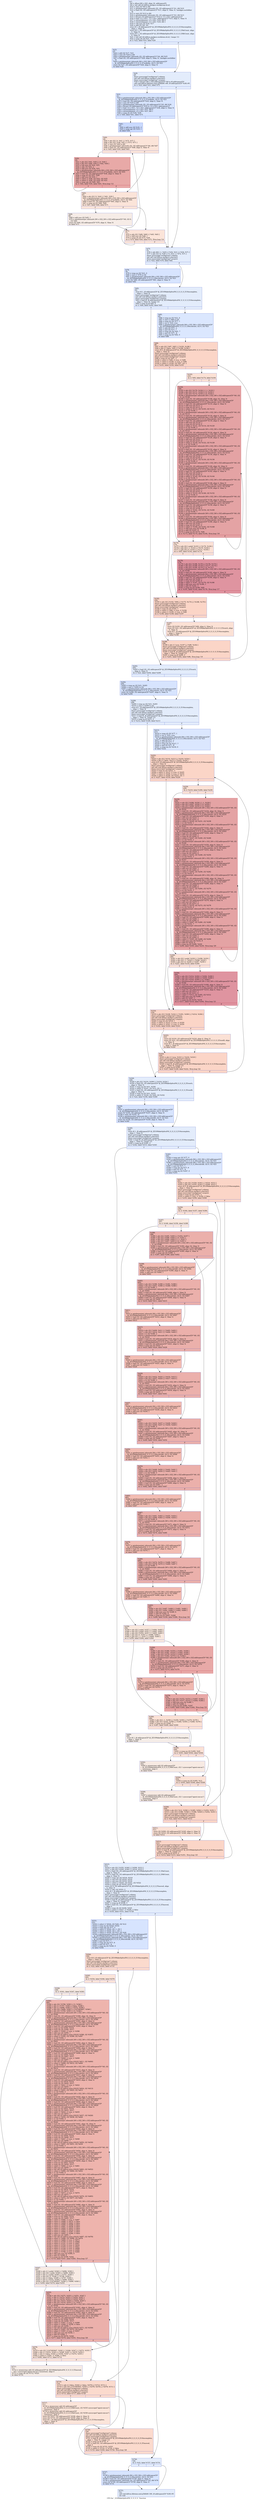 digraph "CFG for '_Z10MakeSplitsiPiS_S_S_S_S_' function" {
	label="CFG for '_Z10MakeSplitsiPiS_S_S_S_S_' function";

	Node0x4a17a70 [shape=record,color="#3d50c3ff", style=filled, fillcolor="#bfd3f670",label="{%7:\l  %8 = alloca [40 x i32], align 16, addrspace(5)\l  %9 = tail call i32 @llvm.amdgcn.workgroup.id.x()\l  %10 = zext i32 %9 to i64\l  %11 = getelementptr inbounds i32, i32 addrspace(1)* %1, i64 %10\l  %12 = load i32, i32 addrspace(1)* %11, align 4, !tbaa !4, !amdgpu.noclobber\l... !8\l  %13 = sext i32 %12 to i64\l  %14 = getelementptr inbounds i32, i32 addrspace(1)* %3, i64 %13\l  %15 = bitcast i32 addrspace(1)* %14 to \<2 x i32\> addrspace(1)*\l  %16 = load \<2 x i32\>, \<2 x i32\> addrspace(1)* %15, align 4, !tbaa !4\l  %17 = extractelement \<2 x i32\> %16, i64 0\l  %18 = extractelement \<2 x i32\> %16, i64 1\l  %19 = sub nsw i32 %18, %17\l  %20 = add i32 %9, %0\l  store i8 1, i8 addrspace(3)* @_ZZ10MakeSplitsiPiS_S_S_S_S_E10incomplete,\l... align 1, !tbaa !9\l  store i32 1, i32 addrspace(3)* @_ZZ10MakeSplitsiPiS_S_S_S_S_E6aCount, align\l... 4, !tbaa !4\l  store i32 1, i32 addrspace(3)* @_ZZ10MakeSplitsiPiS_S_S_S_S_E6bCount, align\l... 4, !tbaa !4\l  %21 = tail call i32 @llvm.amdgcn.workitem.id.x(), !range !11\l  %22 = icmp ult i32 %21, %19\l  br i1 %22, label %23, label %29\l|{<s0>T|<s1>F}}"];
	Node0x4a17a70:s0 -> Node0x4a1aa10;
	Node0x4a17a70:s1 -> Node0x4a1aaa0;
	Node0x4a1aa10 [shape=record,color="#3d50c3ff", style=filled, fillcolor="#a5c3fe70",label="{%23:\l23:                                               \l  %24 = add i32 %17, %21\l  %25 = zext i32 %24 to i64\l  %26 = getelementptr inbounds i32, i32 addrspace(1)* %4, i64 %25\l  %27 = load i32, i32 addrspace(1)* %26, align 4, !tbaa !4, !amdgpu.noclobber\l... !8\l  %28 = getelementptr inbounds [64 x i32], [64 x i32] addrspace(3)*\l... @_ZZ10MakeSplitsiPiS_S_S_S_S_E7nodeIds, i32 0, i32 %21\l  store i32 %27, i32 addrspace(3)* %28, align 4, !tbaa !4\l  br label %29\l}"];
	Node0x4a1aa10 -> Node0x4a1aaa0;
	Node0x4a1aaa0 [shape=record,color="#3d50c3ff", style=filled, fillcolor="#bfd3f670",label="{%29:\l29:                                               \l  fence syncscope(\"workgroup\") release\l  tail call void @llvm.amdgcn.s.barrier()\l  fence syncscope(\"workgroup\") acquire\l  %30 = bitcast [40 x i32] addrspace(5)* %8 to i8 addrspace(5)*\l  call void @llvm.lifetime.start.p5i8(i64 160, i8 addrspace(5)* %30) #5\l  br i1 %22, label %31, label %75\l|{<s0>T|<s1>F}}"];
	Node0x4a1aaa0:s0 -> Node0x4a1bae0;
	Node0x4a1aaa0:s1 -> Node0x4a1bb30;
	Node0x4a1bae0 [shape=record,color="#3d50c3ff", style=filled, fillcolor="#a5c3fe70",label="{%31:\l31:                                               \l  %32 = getelementptr inbounds [64 x i32], [64 x i32] addrspace(3)*\l... @_ZZ10MakeSplitsiPiS_S_S_S_S_E7nodeIds, i32 0, i32 %21\l  %33 = load i32, i32 addrspace(3)* %32, align 4, !tbaa !4\l  %34 = sext i32 %33 to i64\l  %35 = getelementptr inbounds i32, i32 addrspace(1)* %5, i64 %34\l  %36 = bitcast i32 addrspace(1)* %35 to \<2 x i32\> addrspace(1)*\l  %37 = load \<2 x i32\>, \<2 x i32\> addrspace(1)* %36, align 4, !tbaa !4\l  %38 = extractelement \<2 x i32\> %37, i64 0\l  %39 = extractelement \<2 x i32\> %37, i64 1\l  %40 = icmp slt i32 %38, %39\l  br i1 %40, label %41, label %75\l|{<s0>T|<s1>F}}"];
	Node0x4a1bae0:s0 -> Node0x4a1bcd0;
	Node0x4a1bae0:s1 -> Node0x4a1bb30;
	Node0x4a1bcd0 [shape=record,color="#3d50c3ff", style=filled, fillcolor="#88abfd70",label="{%41:\l41:                                               \l  %42 = add nsw i32 %19, -1\l  %43 = icmp sgt i32 %19, 1\l  br label %44\l}"];
	Node0x4a1bcd0 -> Node0x4a1c4f0;
	Node0x4a1c4f0 [shape=record,color="#3d50c3ff", style=filled, fillcolor="#f5c1a970",label="{%44:\l44:                                               \l  %45 = phi i32 [ 0, %41 ], [ %72, %71 ]\l  %46 = phi i32 [ %38, %41 ], [ %73, %71 ]\l  %47 = sext i32 %46 to i64\l  %48 = getelementptr inbounds i32, i32 addrspace(1)* %6, i64 %47\l  %49 = load i32, i32 addrspace(1)* %48, align 4, !tbaa !4\l  br i1 %43, label %50, label %63\l|{<s0>T|<s1>F}}"];
	Node0x4a1c4f0:s0 -> Node0x4a1c980;
	Node0x4a1c4f0:s1 -> Node0x4a1ca10;
	Node0x4a1c980 [shape=record,color="#b70d28ff", style=filled, fillcolor="#ca3b3770",label="{%50:\l50:                                               \l  %51 = phi i32 [ %61, %50 ], [ 0, %44 ]\l  %52 = phi i32 [ %60, %50 ], [ %42, %44 ]\l  %53 = sub nsw i32 %52, %51\l  %54 = sdiv i32 %53, 2\l  %55 = add nsw i32 %54, %51\l  %56 = getelementptr inbounds [64 x i32], [64 x i32] addrspace(3)*\l... @_ZZ10MakeSplitsiPiS_S_S_S_S_E7nodeIds, i32 0, i32 %55\l  %57 = load i32, i32 addrspace(3)* %56, align 4, !tbaa !4\l  %58 = icmp slt i32 %57, %49\l  %59 = add nsw i32 %55, 1\l  %60 = select i1 %58, i32 %52, i32 %55\l  %61 = select i1 %58, i32 %59, i32 %51\l  %62 = icmp sgt i32 %60, %61\l  br i1 %62, label %50, label %63, !llvm.loop !12\l|{<s0>T|<s1>F}}"];
	Node0x4a1c980:s0 -> Node0x4a1c980;
	Node0x4a1c980:s1 -> Node0x4a1ca10;
	Node0x4a1ca10 [shape=record,color="#3d50c3ff", style=filled, fillcolor="#f5c1a970",label="{%63:\l63:                                               \l  %64 = phi i32 [ 0, %44 ], [ %61, %50 ]\l  %65 = getelementptr inbounds [64 x i32], [64 x i32] addrspace(3)*\l... @_ZZ10MakeSplitsiPiS_S_S_S_S_E7nodeIds, i32 0, i32 %64\l  %66 = load i32, i32 addrspace(3)* %65, align 4, !tbaa !4\l  %67 = icmp eq i32 %66, %49\l  br i1 %67, label %68, label %71\l|{<s0>T|<s1>F}}"];
	Node0x4a1ca10:s0 -> Node0x4a1bde0;
	Node0x4a1ca10:s1 -> Node0x4a1c5b0;
	Node0x4a1bde0 [shape=record,color="#3d50c3ff", style=filled, fillcolor="#ead5c970",label="{%68:\l68:                                               \l  %69 = add nsw i32 %45, 1\l  %70 = getelementptr inbounds [40 x i32], [40 x i32] addrspace(5)* %8, i32 0,\l... i32 %45\l  store i32 %64, i32 addrspace(5)* %70, align 4, !tbaa !4\l  br label %71\l}"];
	Node0x4a1bde0 -> Node0x4a1c5b0;
	Node0x4a1c5b0 [shape=record,color="#3d50c3ff", style=filled, fillcolor="#f5c1a970",label="{%71:\l71:                                               \l  %72 = phi i32 [ %69, %68 ], [ %45, %63 ]\l  %73 = add nsw i32 %46, 1\l  %74 = icmp slt i32 %73, %39\l  br i1 %74, label %44, label %75, !llvm.loop !14\l|{<s0>T|<s1>F}}"];
	Node0x4a1c5b0:s0 -> Node0x4a1c4f0;
	Node0x4a1c5b0:s1 -> Node0x4a1bb30;
	Node0x4a1bb30 [shape=record,color="#3d50c3ff", style=filled, fillcolor="#bfd3f670",label="{%75:\l75:                                               \l  %76 = phi i64 [ -1, %29 ], [ %34, %31 ], [ %34, %71 ]\l  %77 = phi i32 [ 0, %29 ], [ 0, %31 ], [ %72, %71 ]\l  fence syncscope(\"workgroup\") release\l  tail call void @llvm.amdgcn.s.barrier()\l  fence syncscope(\"workgroup\") acquire\l  br i1 %22, label %78, label %82\l|{<s0>T|<s1>F}}"];
	Node0x4a1bb30:s0 -> Node0x4a1e2b0;
	Node0x4a1bb30:s1 -> Node0x4a1e300;
	Node0x4a1e2b0 [shape=record,color="#3d50c3ff", style=filled, fillcolor="#a5c3fe70",label="{%78:\l78:                                               \l  %79 = icmp ne i32 %21, 0\l  %80 = sext i1 %79 to i32\l  %81 = getelementptr inbounds [64 x i32], [64 x i32] addrspace(3)*\l... @_ZZ10MakeSplitsiPiS_S_S_S_S_E8scratchA, i32 0, i32 %21\l  store i32 %80, i32 addrspace(3)* %81, align 4, !tbaa !4\l  br label %82\l}"];
	Node0x4a1e2b0 -> Node0x4a1e300;
	Node0x4a1e300 [shape=record,color="#3d50c3ff", style=filled, fillcolor="#bfd3f670",label="{%82:\l82:                                               \l  store i8 1, i8 addrspace(3)* @_ZZ10MakeSplitsiPiS_S_S_S_S_E10incomplete,\l... align 1, !tbaa !9\l  fence syncscope(\"workgroup\") release\l  tail call void @llvm.amdgcn.s.barrier()\l  fence syncscope(\"workgroup\") acquire\l  %83 = load i8, i8 addrspace(3)* @_ZZ10MakeSplitsiPiS_S_S_S_S_E10incomplete,\l... align 1, !tbaa !9, !range !15\l  %84 = icmp eq i8 %83, 0\l  br i1 %84, label %202, label %85\l|{<s0>T|<s1>F}}"];
	Node0x4a1e300:s0 -> Node0x4a1eed0;
	Node0x4a1e300:s1 -> Node0x4a1f160;
	Node0x4a1f160 [shape=record,color="#3d50c3ff", style=filled, fillcolor="#aec9fc70",label="{%85:\l85:                                               \l  %86 = icmp ne i32 %21, 0\l  %87 = sext i1 %86 to i32\l  %88 = icmp slt i32 %77, 1\l  %89 = xor i1 %22, true\l  %90 = getelementptr inbounds [64 x i32], [64 x i32] addrspace(3)*\l... @_ZZ10MakeSplitsiPiS_S_S_S_S_E8scratchA, i32 0, i32 %21\l  %91 = add i32 %77, -1\l  %92 = and i32 %77, 7\l  %93 = icmp ult i32 %91, 7\l  %94 = and i32 %77, -8\l  %95 = icmp eq i32 %92, 0\l  br label %96\l}"];
	Node0x4a1f160 -> Node0x4a1f4c0;
	Node0x4a1f4c0 [shape=record,color="#3d50c3ff", style=filled, fillcolor="#f5a08170",label="{%96:\l96:                                               \l  %97 = phi i32 [ %87, %85 ], [ %193, %198 ]\l  %98 = phi i1 [ false, %85 ], [ %199, %198 ]\l  store i8 0, i8 addrspace(3)* @_ZZ10MakeSplitsiPiS_S_S_S_S_E10incomplete,\l... align 1, !tbaa !9\l  fence syncscope(\"workgroup\") release\l  tail call void @llvm.amdgcn.s.barrier()\l  fence syncscope(\"workgroup\") acquire\l  %99 = icmp ne i32 %97, -1\l  %100 = select i1 %89, i1 true, i1 %99\l  %101 = select i1 %100, i1 true, i1 %88\l  %102 = select i1 %100, i32 %97, i32 -1\l  br i1 %101, label %192, label %103\l|{<s0>T|<s1>F}}"];
	Node0x4a1f4c0:s0 -> Node0x4a200e0;
	Node0x4a1f4c0:s1 -> Node0x4a20130;
	Node0x4a20130 [shape=record,color="#3d50c3ff", style=filled, fillcolor="#f7bca170",label="{%103:\l103:                                              \l  br i1 %93, label %174, label %104\l|{<s0>T|<s1>F}}"];
	Node0x4a20130:s0 -> Node0x4a20270;
	Node0x4a20130:s1 -> Node0x4a202c0;
	Node0x4a202c0 [shape=record,color="#b70d28ff", style=filled, fillcolor="#c32e3170",label="{%104:\l104:                                              \l  %105 = phi i32 [ %170, %104 ], [ -1, %103 ]\l  %106 = phi i32 [ %171, %104 ], [ 0, %103 ]\l  %107 = phi i32 [ %172, %104 ], [ 0, %103 ]\l  %108 = getelementptr inbounds [40 x i32], [40 x i32] addrspace(5)* %8, i32\l... 0, i32 %106\l  %109 = load i32, i32 addrspace(5)* %108, align 16, !tbaa !4\l  %110 = getelementptr inbounds [64 x i32], [64 x i32] addrspace(3)*\l... @_ZZ10MakeSplitsiPiS_S_S_S_S_E8scratchA, i32 0, i32 %109\l  %111 = load i32, i32 addrspace(3)* %110, align 4, !tbaa !4\l  %112 = add nsw i32 %111, 1\l  %113 = icmp slt i32 %111, 0\l  %114 = select i1 %113, i32 %105, i32 %112\l  %115 = or i32 %106, 1\l  %116 = getelementptr inbounds [40 x i32], [40 x i32] addrspace(5)* %8, i32\l... 0, i32 %115\l  %117 = load i32, i32 addrspace(5)* %116, align 4, !tbaa !4\l  %118 = getelementptr inbounds [64 x i32], [64 x i32] addrspace(3)*\l... @_ZZ10MakeSplitsiPiS_S_S_S_S_E8scratchA, i32 0, i32 %117\l  %119 = load i32, i32 addrspace(3)* %118, align 4, !tbaa !4\l  %120 = add nsw i32 %119, 1\l  %121 = icmp slt i32 %119, 0\l  %122 = select i1 %121, i32 %114, i32 %120\l  %123 = or i32 %106, 2\l  %124 = getelementptr inbounds [40 x i32], [40 x i32] addrspace(5)* %8, i32\l... 0, i32 %123\l  %125 = load i32, i32 addrspace(5)* %124, align 8, !tbaa !4\l  %126 = getelementptr inbounds [64 x i32], [64 x i32] addrspace(3)*\l... @_ZZ10MakeSplitsiPiS_S_S_S_S_E8scratchA, i32 0, i32 %125\l  %127 = load i32, i32 addrspace(3)* %126, align 4, !tbaa !4\l  %128 = add nsw i32 %127, 1\l  %129 = icmp slt i32 %127, 0\l  %130 = select i1 %129, i32 %122, i32 %128\l  %131 = or i32 %106, 3\l  %132 = getelementptr inbounds [40 x i32], [40 x i32] addrspace(5)* %8, i32\l... 0, i32 %131\l  %133 = load i32, i32 addrspace(5)* %132, align 4, !tbaa !4\l  %134 = getelementptr inbounds [64 x i32], [64 x i32] addrspace(3)*\l... @_ZZ10MakeSplitsiPiS_S_S_S_S_E8scratchA, i32 0, i32 %133\l  %135 = load i32, i32 addrspace(3)* %134, align 4, !tbaa !4\l  %136 = add nsw i32 %135, 1\l  %137 = icmp slt i32 %135, 0\l  %138 = select i1 %137, i32 %130, i32 %136\l  %139 = or i32 %106, 4\l  %140 = getelementptr inbounds [40 x i32], [40 x i32] addrspace(5)* %8, i32\l... 0, i32 %139\l  %141 = load i32, i32 addrspace(5)* %140, align 16, !tbaa !4\l  %142 = getelementptr inbounds [64 x i32], [64 x i32] addrspace(3)*\l... @_ZZ10MakeSplitsiPiS_S_S_S_S_E8scratchA, i32 0, i32 %141\l  %143 = load i32, i32 addrspace(3)* %142, align 4, !tbaa !4\l  %144 = add nsw i32 %143, 1\l  %145 = icmp slt i32 %143, 0\l  %146 = select i1 %145, i32 %138, i32 %144\l  %147 = or i32 %106, 5\l  %148 = getelementptr inbounds [40 x i32], [40 x i32] addrspace(5)* %8, i32\l... 0, i32 %147\l  %149 = load i32, i32 addrspace(5)* %148, align 4, !tbaa !4\l  %150 = getelementptr inbounds [64 x i32], [64 x i32] addrspace(3)*\l... @_ZZ10MakeSplitsiPiS_S_S_S_S_E8scratchA, i32 0, i32 %149\l  %151 = load i32, i32 addrspace(3)* %150, align 4, !tbaa !4\l  %152 = add nsw i32 %151, 1\l  %153 = icmp slt i32 %151, 0\l  %154 = select i1 %153, i32 %146, i32 %152\l  %155 = or i32 %106, 6\l  %156 = getelementptr inbounds [40 x i32], [40 x i32] addrspace(5)* %8, i32\l... 0, i32 %155\l  %157 = load i32, i32 addrspace(5)* %156, align 8, !tbaa !4\l  %158 = getelementptr inbounds [64 x i32], [64 x i32] addrspace(3)*\l... @_ZZ10MakeSplitsiPiS_S_S_S_S_E8scratchA, i32 0, i32 %157\l  %159 = load i32, i32 addrspace(3)* %158, align 4, !tbaa !4\l  %160 = add nsw i32 %159, 1\l  %161 = icmp slt i32 %159, 0\l  %162 = select i1 %161, i32 %154, i32 %160\l  %163 = or i32 %106, 7\l  %164 = getelementptr inbounds [40 x i32], [40 x i32] addrspace(5)* %8, i32\l... 0, i32 %163\l  %165 = load i32, i32 addrspace(5)* %164, align 4, !tbaa !4\l  %166 = getelementptr inbounds [64 x i32], [64 x i32] addrspace(3)*\l... @_ZZ10MakeSplitsiPiS_S_S_S_S_E8scratchA, i32 0, i32 %165\l  %167 = load i32, i32 addrspace(3)* %166, align 4, !tbaa !4\l  %168 = add nsw i32 %167, 1\l  %169 = icmp slt i32 %167, 0\l  %170 = select i1 %169, i32 %162, i32 %168\l  %171 = add nuw nsw i32 %106, 8\l  %172 = add i32 %107, 8\l  %173 = icmp eq i32 %172, %94\l  br i1 %173, label %174, label %104, !llvm.loop !16\l|{<s0>T|<s1>F}}"];
	Node0x4a202c0:s0 -> Node0x4a20270;
	Node0x4a202c0:s1 -> Node0x4a202c0;
	Node0x4a20270 [shape=record,color="#3d50c3ff", style=filled, fillcolor="#f7bca170",label="{%174:\l174:                                              \l  %175 = phi i32 [ undef, %103 ], [ %170, %104 ]\l  %176 = phi i32 [ -1, %103 ], [ %170, %104 ]\l  %177 = phi i32 [ 0, %103 ], [ %171, %104 ]\l  br i1 %95, label %192, label %178\l|{<s0>T|<s1>F}}"];
	Node0x4a20270:s0 -> Node0x4a200e0;
	Node0x4a20270:s1 -> Node0x4a23650;
	Node0x4a23650 [shape=record,color="#b70d28ff", style=filled, fillcolor="#b70d2870",label="{%178:\l178:                                              \l  %179 = phi i32 [ %188, %178 ], [ %176, %174 ]\l  %180 = phi i32 [ %189, %178 ], [ %177, %174 ]\l  %181 = phi i32 [ %190, %178 ], [ 0, %174 ]\l  %182 = getelementptr inbounds [40 x i32], [40 x i32] addrspace(5)* %8, i32\l... 0, i32 %180\l  %183 = load i32, i32 addrspace(5)* %182, align 4, !tbaa !4\l  %184 = getelementptr inbounds [64 x i32], [64 x i32] addrspace(3)*\l... @_ZZ10MakeSplitsiPiS_S_S_S_S_E8scratchA, i32 0, i32 %183\l  %185 = load i32, i32 addrspace(3)* %184, align 4, !tbaa !4\l  %186 = add nsw i32 %185, 1\l  %187 = icmp slt i32 %185, 0\l  %188 = select i1 %187, i32 %179, i32 %186\l  %189 = add nuw nsw i32 %180, 1\l  %190 = add i32 %181, 1\l  %191 = icmp eq i32 %190, %92\l  br i1 %191, label %192, label %178, !llvm.loop !17\l|{<s0>T|<s1>F}}"];
	Node0x4a23650:s0 -> Node0x4a200e0;
	Node0x4a23650:s1 -> Node0x4a23650;
	Node0x4a200e0 [shape=record,color="#3d50c3ff", style=filled, fillcolor="#f5a08170",label="{%192:\l192:                                              \l  %193 = phi i32 [ %102, %96 ], [ %175, %174 ], [ %188, %178 ]\l  fence syncscope(\"workgroup\") release\l  tail call void @llvm.amdgcn.s.barrier()\l  fence syncscope(\"workgroup\") acquire\l  %194 = icmp slt i32 %193, 1\l  %195 = select i1 %89, i1 true, i1 %194\l  %196 = select i1 %195, i1 true, i1 %98\l  br i1 %196, label %198, label %197\l|{<s0>T|<s1>F}}"];
	Node0x4a200e0:s0 -> Node0x4a1f940;
	Node0x4a200e0:s1 -> Node0x4a24550;
	Node0x4a24550 [shape=record,color="#3d50c3ff", style=filled, fillcolor="#f7bca170",label="{%197:\l197:                                              \l  store i32 %193, i32 addrspace(3)* %90, align 4, !tbaa !4\l  store i32 %21, i32 addrspace(3)* @_ZZ10MakeSplitsiPiS_S_S_S_S_E5rootA, align\l... 4, !tbaa !4\l  store i8 1, i8 addrspace(3)* @_ZZ10MakeSplitsiPiS_S_S_S_S_E10incomplete,\l... align 1, !tbaa !9\l  br label %198\l}"];
	Node0x4a24550 -> Node0x4a1f940;
	Node0x4a1f940 [shape=record,color="#3d50c3ff", style=filled, fillcolor="#f5a08170",label="{%198:\l198:                                              \l  %199 = phi i1 [ true, %197 ], [ %98, %192 ]\l  fence syncscope(\"workgroup\") release\l  tail call void @llvm.amdgcn.s.barrier()\l  fence syncscope(\"workgroup\") acquire\l  %200 = load i8, i8 addrspace(3)* @_ZZ10MakeSplitsiPiS_S_S_S_S_E10incomplete,\l... align 1, !tbaa !9, !range !15\l  %201 = icmp eq i8 %200, 0\l  br i1 %201, label %202, label %96, !llvm.loop !19\l|{<s0>T|<s1>F}}"];
	Node0x4a1f940:s0 -> Node0x4a1eed0;
	Node0x4a1f940:s1 -> Node0x4a1f4c0;
	Node0x4a1eed0 [shape=record,color="#3d50c3ff", style=filled, fillcolor="#bfd3f670",label="{%202:\l202:                                              \l  %203 = load i32, i32 addrspace(3)* @_ZZ10MakeSplitsiPiS_S_S_S_S_E5rootA,\l... align 4, !tbaa !4\l  br i1 %22, label %204, label %208\l|{<s0>T|<s1>F}}"];
	Node0x4a1eed0:s0 -> Node0x4a1fab0;
	Node0x4a1eed0:s1 -> Node0x4a25390;
	Node0x4a1fab0 [shape=record,color="#3d50c3ff", style=filled, fillcolor="#a5c3fe70",label="{%204:\l204:                                              \l  %205 = icmp ne i32 %21, %203\l  %206 = sext i1 %205 to i32\l  %207 = getelementptr inbounds [64 x i32], [64 x i32] addrspace(3)*\l... @_ZZ10MakeSplitsiPiS_S_S_S_S_E8scratchA, i32 0, i32 %21\l  store i32 %206, i32 addrspace(3)* %207, align 4, !tbaa !4\l  br label %208\l}"];
	Node0x4a1fab0 -> Node0x4a25390;
	Node0x4a25390 [shape=record,color="#3d50c3ff", style=filled, fillcolor="#bfd3f670",label="{%208:\l208:                                              \l  %209 = icmp ne i32 %21, %203\l  %210 = sext i1 %209 to i32\l  store i8 1, i8 addrspace(3)* @_ZZ10MakeSplitsiPiS_S_S_S_S_E10incomplete,\l... align 1, !tbaa !9\l  fence syncscope(\"workgroup\") release\l  tail call void @llvm.amdgcn.s.barrier()\l  fence syncscope(\"workgroup\") acquire\l  %211 = load i8, i8 addrspace(3)* @_ZZ10MakeSplitsiPiS_S_S_S_S_E10incomplete,\l... align 1, !tbaa !9, !range !15\l  %212 = icmp eq i8 %211, 0\l  br i1 %212, label %328, label %213\l|{<s0>T|<s1>F}}"];
	Node0x4a25390:s0 -> Node0x4a19b00;
	Node0x4a25390:s1 -> Node0x4a19c50;
	Node0x4a19c50 [shape=record,color="#3d50c3ff", style=filled, fillcolor="#aec9fc70",label="{%213:\l213:                                              \l  %214 = icmp slt i32 %77, 1\l  %215 = xor i1 %22, true\l  %216 = getelementptr inbounds [64 x i32], [64 x i32] addrspace(3)*\l... @_ZZ10MakeSplitsiPiS_S_S_S_S_E8scratchA, i32 0, i32 %21\l  %217 = add i32 %77, -1\l  %218 = and i32 %77, 7\l  %219 = icmp ult i32 %217, 7\l  %220 = and i32 %77, -8\l  %221 = icmp eq i32 %218, 0\l  br label %222\l}"];
	Node0x4a19c50 -> Node0x4a19eb0;
	Node0x4a19eb0 [shape=record,color="#3d50c3ff", style=filled, fillcolor="#f5a08170",label="{%222:\l222:                                              \l  %223 = phi i32 [ %210, %213 ], [ %319, %324 ]\l  %224 = phi i1 [ false, %213 ], [ %325, %324 ]\l  store i8 0, i8 addrspace(3)* @_ZZ10MakeSplitsiPiS_S_S_S_S_E10incomplete,\l... align 1, !tbaa !9\l  fence syncscope(\"workgroup\") release\l  tail call void @llvm.amdgcn.s.barrier()\l  fence syncscope(\"workgroup\") acquire\l  %225 = icmp ne i32 %223, -1\l  %226 = select i1 %215, i1 true, i1 %225\l  %227 = select i1 %226, i1 true, i1 %214\l  %228 = select i1 %226, i32 %223, i32 -1\l  br i1 %227, label %318, label %229\l|{<s0>T|<s1>F}}"];
	Node0x4a19eb0:s0 -> Node0x4a18fb0;
	Node0x4a19eb0:s1 -> Node0x4a27440;
	Node0x4a27440 [shape=record,color="#3d50c3ff", style=filled, fillcolor="#f7bca170",label="{%229:\l229:                                              \l  br i1 %219, label %300, label %230\l|{<s0>T|<s1>F}}"];
	Node0x4a27440:s0 -> Node0x4a27580;
	Node0x4a27440:s1 -> Node0x4a275d0;
	Node0x4a275d0 [shape=record,color="#b70d28ff", style=filled, fillcolor="#c32e3170",label="{%230:\l230:                                              \l  %231 = phi i32 [ %296, %230 ], [ -1, %229 ]\l  %232 = phi i32 [ %297, %230 ], [ 0, %229 ]\l  %233 = phi i32 [ %298, %230 ], [ 0, %229 ]\l  %234 = getelementptr inbounds [40 x i32], [40 x i32] addrspace(5)* %8, i32\l... 0, i32 %232\l  %235 = load i32, i32 addrspace(5)* %234, align 16, !tbaa !4\l  %236 = getelementptr inbounds [64 x i32], [64 x i32] addrspace(3)*\l... @_ZZ10MakeSplitsiPiS_S_S_S_S_E8scratchA, i32 0, i32 %235\l  %237 = load i32, i32 addrspace(3)* %236, align 4, !tbaa !4\l  %238 = add nsw i32 %237, 1\l  %239 = icmp slt i32 %237, 0\l  %240 = select i1 %239, i32 %231, i32 %238\l  %241 = or i32 %232, 1\l  %242 = getelementptr inbounds [40 x i32], [40 x i32] addrspace(5)* %8, i32\l... 0, i32 %241\l  %243 = load i32, i32 addrspace(5)* %242, align 4, !tbaa !4\l  %244 = getelementptr inbounds [64 x i32], [64 x i32] addrspace(3)*\l... @_ZZ10MakeSplitsiPiS_S_S_S_S_E8scratchA, i32 0, i32 %243\l  %245 = load i32, i32 addrspace(3)* %244, align 4, !tbaa !4\l  %246 = add nsw i32 %245, 1\l  %247 = icmp slt i32 %245, 0\l  %248 = select i1 %247, i32 %240, i32 %246\l  %249 = or i32 %232, 2\l  %250 = getelementptr inbounds [40 x i32], [40 x i32] addrspace(5)* %8, i32\l... 0, i32 %249\l  %251 = load i32, i32 addrspace(5)* %250, align 8, !tbaa !4\l  %252 = getelementptr inbounds [64 x i32], [64 x i32] addrspace(3)*\l... @_ZZ10MakeSplitsiPiS_S_S_S_S_E8scratchA, i32 0, i32 %251\l  %253 = load i32, i32 addrspace(3)* %252, align 4, !tbaa !4\l  %254 = add nsw i32 %253, 1\l  %255 = icmp slt i32 %253, 0\l  %256 = select i1 %255, i32 %248, i32 %254\l  %257 = or i32 %232, 3\l  %258 = getelementptr inbounds [40 x i32], [40 x i32] addrspace(5)* %8, i32\l... 0, i32 %257\l  %259 = load i32, i32 addrspace(5)* %258, align 4, !tbaa !4\l  %260 = getelementptr inbounds [64 x i32], [64 x i32] addrspace(3)*\l... @_ZZ10MakeSplitsiPiS_S_S_S_S_E8scratchA, i32 0, i32 %259\l  %261 = load i32, i32 addrspace(3)* %260, align 4, !tbaa !4\l  %262 = add nsw i32 %261, 1\l  %263 = icmp slt i32 %261, 0\l  %264 = select i1 %263, i32 %256, i32 %262\l  %265 = or i32 %232, 4\l  %266 = getelementptr inbounds [40 x i32], [40 x i32] addrspace(5)* %8, i32\l... 0, i32 %265\l  %267 = load i32, i32 addrspace(5)* %266, align 16, !tbaa !4\l  %268 = getelementptr inbounds [64 x i32], [64 x i32] addrspace(3)*\l... @_ZZ10MakeSplitsiPiS_S_S_S_S_E8scratchA, i32 0, i32 %267\l  %269 = load i32, i32 addrspace(3)* %268, align 4, !tbaa !4\l  %270 = add nsw i32 %269, 1\l  %271 = icmp slt i32 %269, 0\l  %272 = select i1 %271, i32 %264, i32 %270\l  %273 = or i32 %232, 5\l  %274 = getelementptr inbounds [40 x i32], [40 x i32] addrspace(5)* %8, i32\l... 0, i32 %273\l  %275 = load i32, i32 addrspace(5)* %274, align 4, !tbaa !4\l  %276 = getelementptr inbounds [64 x i32], [64 x i32] addrspace(3)*\l... @_ZZ10MakeSplitsiPiS_S_S_S_S_E8scratchA, i32 0, i32 %275\l  %277 = load i32, i32 addrspace(3)* %276, align 4, !tbaa !4\l  %278 = add nsw i32 %277, 1\l  %279 = icmp slt i32 %277, 0\l  %280 = select i1 %279, i32 %272, i32 %278\l  %281 = or i32 %232, 6\l  %282 = getelementptr inbounds [40 x i32], [40 x i32] addrspace(5)* %8, i32\l... 0, i32 %281\l  %283 = load i32, i32 addrspace(5)* %282, align 8, !tbaa !4\l  %284 = getelementptr inbounds [64 x i32], [64 x i32] addrspace(3)*\l... @_ZZ10MakeSplitsiPiS_S_S_S_S_E8scratchA, i32 0, i32 %283\l  %285 = load i32, i32 addrspace(3)* %284, align 4, !tbaa !4\l  %286 = add nsw i32 %285, 1\l  %287 = icmp slt i32 %285, 0\l  %288 = select i1 %287, i32 %280, i32 %286\l  %289 = or i32 %232, 7\l  %290 = getelementptr inbounds [40 x i32], [40 x i32] addrspace(5)* %8, i32\l... 0, i32 %289\l  %291 = load i32, i32 addrspace(5)* %290, align 4, !tbaa !4\l  %292 = getelementptr inbounds [64 x i32], [64 x i32] addrspace(3)*\l... @_ZZ10MakeSplitsiPiS_S_S_S_S_E8scratchA, i32 0, i32 %291\l  %293 = load i32, i32 addrspace(3)* %292, align 4, !tbaa !4\l  %294 = add nsw i32 %293, 1\l  %295 = icmp slt i32 %293, 0\l  %296 = select i1 %295, i32 %288, i32 %294\l  %297 = add nuw nsw i32 %232, 8\l  %298 = add i32 %233, 8\l  %299 = icmp eq i32 %298, %220\l  br i1 %299, label %300, label %230, !llvm.loop !20\l|{<s0>T|<s1>F}}"];
	Node0x4a275d0:s0 -> Node0x4a27580;
	Node0x4a275d0:s1 -> Node0x4a275d0;
	Node0x4a27580 [shape=record,color="#3d50c3ff", style=filled, fillcolor="#f7bca170",label="{%300:\l300:                                              \l  %301 = phi i32 [ undef, %229 ], [ %296, %230 ]\l  %302 = phi i32 [ -1, %229 ], [ %296, %230 ]\l  %303 = phi i32 [ 0, %229 ], [ %297, %230 ]\l  br i1 %221, label %318, label %304\l|{<s0>T|<s1>F}}"];
	Node0x4a27580:s0 -> Node0x4a18fb0;
	Node0x4a27580:s1 -> Node0x4a2b230;
	Node0x4a2b230 [shape=record,color="#b70d28ff", style=filled, fillcolor="#b70d2870",label="{%304:\l304:                                              \l  %305 = phi i32 [ %314, %304 ], [ %302, %300 ]\l  %306 = phi i32 [ %315, %304 ], [ %303, %300 ]\l  %307 = phi i32 [ %316, %304 ], [ 0, %300 ]\l  %308 = getelementptr inbounds [40 x i32], [40 x i32] addrspace(5)* %8, i32\l... 0, i32 %306\l  %309 = load i32, i32 addrspace(5)* %308, align 4, !tbaa !4\l  %310 = getelementptr inbounds [64 x i32], [64 x i32] addrspace(3)*\l... @_ZZ10MakeSplitsiPiS_S_S_S_S_E8scratchA, i32 0, i32 %309\l  %311 = load i32, i32 addrspace(3)* %310, align 4, !tbaa !4\l  %312 = add nsw i32 %311, 1\l  %313 = icmp slt i32 %311, 0\l  %314 = select i1 %313, i32 %305, i32 %312\l  %315 = add nuw nsw i32 %306, 1\l  %316 = add i32 %307, 1\l  %317 = icmp eq i32 %316, %218\l  br i1 %317, label %318, label %304, !llvm.loop !21\l|{<s0>T|<s1>F}}"];
	Node0x4a2b230:s0 -> Node0x4a18fb0;
	Node0x4a2b230:s1 -> Node0x4a2b230;
	Node0x4a18fb0 [shape=record,color="#3d50c3ff", style=filled, fillcolor="#f5a08170",label="{%318:\l318:                                              \l  %319 = phi i32 [ %228, %222 ], [ %301, %300 ], [ %314, %304 ]\l  fence syncscope(\"workgroup\") release\l  tail call void @llvm.amdgcn.s.barrier()\l  fence syncscope(\"workgroup\") acquire\l  %320 = icmp slt i32 %319, 1\l  %321 = select i1 %215, i1 true, i1 %320\l  %322 = select i1 %321, i1 true, i1 %224\l  br i1 %322, label %324, label %323\l|{<s0>T|<s1>F}}"];
	Node0x4a18fb0:s0 -> Node0x4a18950;
	Node0x4a18fb0:s1 -> Node0x4a2c100;
	Node0x4a2c100 [shape=record,color="#3d50c3ff", style=filled, fillcolor="#f7bca170",label="{%323:\l323:                                              \l  store i32 %319, i32 addrspace(3)* %216, align 4, !tbaa !4\l  store i32 %21, i32 addrspace(3)* @_ZZ10MakeSplitsiPiS_S_S_S_S_E5rootB, align\l... 4, !tbaa !4\l  store i8 1, i8 addrspace(3)* @_ZZ10MakeSplitsiPiS_S_S_S_S_E10incomplete,\l... align 1, !tbaa !9\l  br label %324\l}"];
	Node0x4a2c100 -> Node0x4a18950;
	Node0x4a18950 [shape=record,color="#3d50c3ff", style=filled, fillcolor="#f5a08170",label="{%324:\l324:                                              \l  %325 = phi i1 [ true, %323 ], [ %224, %318 ]\l  fence syncscope(\"workgroup\") release\l  tail call void @llvm.amdgcn.s.barrier()\l  fence syncscope(\"workgroup\") acquire\l  %326 = load i8, i8 addrspace(3)* @_ZZ10MakeSplitsiPiS_S_S_S_S_E10incomplete,\l... align 1, !tbaa !9, !range !15\l  %327 = icmp eq i8 %326, 0\l  br i1 %327, label %328, label %222, !llvm.loop !22\l|{<s0>T|<s1>F}}"];
	Node0x4a18950:s0 -> Node0x4a19b00;
	Node0x4a18950:s1 -> Node0x4a19eb0;
	Node0x4a19b00 [shape=record,color="#3d50c3ff", style=filled, fillcolor="#bfd3f670",label="{%328:\l328:                                              \l  %329 = phi i32 [ %210, %208 ], [ %319, %324 ]\l  %330 = load i32, i32 addrspace(3)* @_ZZ10MakeSplitsiPiS_S_S_S_S_E5rootA,\l... align 4, !tbaa !4\l  %331 = icmp eq i32 %21, %330\l  %332 = select i1 %331, i32 %12, i32 -1\l  %333 = load i32, i32 addrspace(3)* @_ZZ10MakeSplitsiPiS_S_S_S_S_E5rootB,\l... align 4, !tbaa !4\l  %334 = icmp eq i32 %21, %333\l  %335 = select i1 %334, i32 %20, i32 %332\l  br i1 %22, label %336, label %340\l|{<s0>T|<s1>F}}"];
	Node0x4a19b00:s0 -> Node0x4a2cd30;
	Node0x4a19b00:s1 -> Node0x4a2d0e0;
	Node0x4a2cd30 [shape=record,color="#3d50c3ff", style=filled, fillcolor="#a5c3fe70",label="{%336:\l336:                                              \l  %337 = getelementptr inbounds [64 x i32], [64 x i32] addrspace(3)*\l... @_ZZ10MakeSplitsiPiS_S_S_S_S_E8scratchA, i32 0, i32 %21\l  store i32 %335, i32 addrspace(3)* %337, align 4, !tbaa !4\l  %338 = ashr i32 %335, 31\l  %339 = getelementptr inbounds [64 x i32], [64 x i32] addrspace(3)*\l... @_ZZ10MakeSplitsiPiS_S_S_S_S_E8scratchB, i32 0, i32 %21\l  store i32 %338, i32 addrspace(3)* %339, align 4, !tbaa !4\l  br label %340\l}"];
	Node0x4a2cd30 -> Node0x4a2d0e0;
	Node0x4a2d0e0 [shape=record,color="#3d50c3ff", style=filled, fillcolor="#bfd3f670",label="{%340:\l340:                                              \l  store i8 1, i8 addrspace(3)* @_ZZ10MakeSplitsiPiS_S_S_S_S_E10incomplete,\l... align 1, !tbaa !9\l  fence syncscope(\"workgroup\") release\l  tail call void @llvm.amdgcn.s.barrier()\l  fence syncscope(\"workgroup\") acquire\l  %341 = load i8, i8 addrspace(3)* @_ZZ10MakeSplitsiPiS_S_S_S_S_E10incomplete,\l... align 1, !tbaa !9, !range !15\l  %342 = icmp eq i8 %341, 0\l  br i1 %342, label %515, label %343\l|{<s0>T|<s1>F}}"];
	Node0x4a2d0e0:s0 -> Node0x4a2d7c0;
	Node0x4a2d0e0:s1 -> Node0x4a2d910;
	Node0x4a2d910 [shape=record,color="#3d50c3ff", style=filled, fillcolor="#aec9fc70",label="{%343:\l343:                                              \l  %344 = icmp sgt i32 %77, 0\l  %345 = getelementptr inbounds [64 x i32], [64 x i32] addrspace(3)*\l... @_ZZ10MakeSplitsiPiS_S_S_S_S_E8scratchA, i32 0, i32 %21\l  %346 = getelementptr inbounds [64 x i32], [64 x i32] addrspace(3)*\l... @_ZZ10MakeSplitsiPiS_S_S_S_S_E8scratchB, i32 0, i32 %21\l  %347 = and i32 %77, 7\l  %348 = icmp ult i32 %77, 8\l  %349 = and i32 %77, -8\l  %350 = icmp eq i32 %347, 0\l  br label %351\l}"];
	Node0x4a2d910 -> Node0x4a2dae0;
	Node0x4a2dae0 [shape=record,color="#3d50c3ff", style=filled, fillcolor="#f5a08170",label="{%351:\l351:                                              \l  %352 = phi i32 [ %329, %343 ], [ %510, %512 ]\l  %353 = phi i32 [ %335, %343 ], [ %509, %512 ]\l  store i8 0, i8 addrspace(3)* @_ZZ10MakeSplitsiPiS_S_S_S_S_E10incomplete,\l... align 1, !tbaa !9\l  fence syncscope(\"workgroup\") release\l  tail call void @llvm.amdgcn.s.barrier()\l  fence syncscope(\"workgroup\") acquire\l  %354 = icmp eq i32 %353, -1\l  %355 = select i1 %22, i1 %354, i1 false\l  br i1 %355, label %356, label %508\l|{<s0>T|<s1>F}}"];
	Node0x4a2dae0:s0 -> Node0x4a2e510;
	Node0x4a2dae0:s1 -> Node0x4a2e560;
	Node0x4a2e510 [shape=record,color="#3d50c3ff", style=filled, fillcolor="#f7bca170",label="{%356:\l356:                                              \l  br i1 %344, label %357, label %384\l|{<s0>T|<s1>F}}"];
	Node0x4a2e510:s0 -> Node0x4a2e6a0;
	Node0x4a2e510:s1 -> Node0x4a2e6f0;
	Node0x4a2e6a0 [shape=record,color="#3d50c3ff", style=filled, fillcolor="#f2cab570",label="{%357:\l357:                                              \l  br i1 %348, label %358, label %388\l|{<s0>T|<s1>F}}"];
	Node0x4a2e6a0:s0 -> Node0x4a2e830;
	Node0x4a2e6a0:s1 -> Node0x4a2e880;
	Node0x4a2e830 [shape=record,color="#3d50c3ff", style=filled, fillcolor="#f2cab570",label="{%358:\l358:                                              \l  %359 = phi i32 [ undef, %357 ], [ %494, %493 ]\l  %360 = phi i32 [ undef, %357 ], [ %495, %493 ]\l  %361 = phi i32 [ %352, %357 ], [ %495, %493 ]\l  %362 = phi i32 [ 0, %357 ], [ %496, %493 ]\l  %363 = phi i32 [ -1, %357 ], [ %494, %493 ]\l  br i1 %350, label %384, label %364\l|{<s0>T|<s1>F}}"];
	Node0x4a2e830:s0 -> Node0x4a2e6f0;
	Node0x4a2e830:s1 -> Node0x4a2ee40;
	Node0x4a2ee40 [shape=record,color="#b70d28ff", style=filled, fillcolor="#ca3b3770",label="{%364:\l364:                                              \l  %365 = phi i32 [ %380, %378 ], [ %361, %358 ]\l  %366 = phi i32 [ %381, %378 ], [ %362, %358 ]\l  %367 = phi i32 [ %379, %378 ], [ %363, %358 ]\l  %368 = phi i32 [ %382, %378 ], [ 0, %358 ]\l  %369 = getelementptr inbounds [40 x i32], [40 x i32] addrspace(5)* %8, i32\l... 0, i32 %366\l  %370 = load i32, i32 addrspace(5)* %369, align 4, !tbaa !4\l  %371 = getelementptr inbounds [64 x i32], [64 x i32] addrspace(3)*\l... @_ZZ10MakeSplitsiPiS_S_S_S_S_E8scratchA, i32 0, i32 %370\l  %372 = load i32, i32 addrspace(3)* %371, align 4, !tbaa !4\l  %373 = icmp sgt i32 %372, -1\l  br i1 %373, label %374, label %378\l|{<s0>T|<s1>F}}"];
	Node0x4a2ee40:s0 -> Node0x4a2f580;
	Node0x4a2ee40:s1 -> Node0x4a2ef80;
	Node0x4a2f580 [shape=record,color="#3d50c3ff", style=filled, fillcolor="#dc5d4a70",label="{%374:\l374:                                              \l  %375 = getelementptr inbounds [64 x i32], [64 x i32] addrspace(3)*\l... @_ZZ10MakeSplitsiPiS_S_S_S_S_E8scratchB, i32 0, i32 %370\l  %376 = load i32, i32 addrspace(3)* %375, align 4, !tbaa !4\l  %377 = add nsw i32 %376, 1\l  br label %378\l}"];
	Node0x4a2f580 -> Node0x4a2ef80;
	Node0x4a2ef80 [shape=record,color="#b70d28ff", style=filled, fillcolor="#ca3b3770",label="{%378:\l378:                                              \l  %379 = phi i32 [ %372, %374 ], [ %367, %364 ]\l  %380 = phi i32 [ %377, %374 ], [ %365, %364 ]\l  %381 = add nuw nsw i32 %366, 1\l  %382 = add i32 %368, 1\l  %383 = icmp eq i32 %382, %347\l  br i1 %383, label %384, label %364, !llvm.loop !23\l|{<s0>T|<s1>F}}"];
	Node0x4a2ef80:s0 -> Node0x4a2e6f0;
	Node0x4a2ef80:s1 -> Node0x4a2ee40;
	Node0x4a2e6f0 [shape=record,color="#3d50c3ff", style=filled, fillcolor="#f7bca170",label="{%384:\l384:                                              \l  %385 = phi i32 [ -1, %356 ], [ %359, %358 ], [ %379, %378 ]\l  %386 = phi i32 [ %352, %356 ], [ %360, %358 ], [ %380, %378 ]\l  %387 = icmp eq i32 %385, -1\l  br i1 %387, label %499, label %500\l|{<s0>T|<s1>F}}"];
	Node0x4a2e6f0:s0 -> Node0x4a30120;
	Node0x4a2e6f0:s1 -> Node0x4a30170;
	Node0x4a2e880 [shape=record,color="#3d50c3ff", style=filled, fillcolor="#d24b4070",label="{%388:\l388:                                              \l  %389 = phi i32 [ %495, %493 ], [ %352, %357 ]\l  %390 = phi i32 [ %496, %493 ], [ 0, %357 ]\l  %391 = phi i32 [ %494, %493 ], [ -1, %357 ]\l  %392 = phi i32 [ %497, %493 ], [ 0, %357 ]\l  %393 = getelementptr inbounds [40 x i32], [40 x i32] addrspace(5)* %8, i32\l... 0, i32 %390\l  %394 = load i32, i32 addrspace(5)* %393, align 16, !tbaa !4\l  %395 = getelementptr inbounds [64 x i32], [64 x i32] addrspace(3)*\l... @_ZZ10MakeSplitsiPiS_S_S_S_S_E8scratchA, i32 0, i32 %394\l  %396 = load i32, i32 addrspace(3)* %395, align 4, !tbaa !4\l  %397 = icmp sgt i32 %396, -1\l  br i1 %397, label %398, label %402\l|{<s0>T|<s1>F}}"];
	Node0x4a2e880:s0 -> Node0x4a30660;
	Node0x4a2e880:s1 -> Node0x4a30870;
	Node0x4a30660 [shape=record,color="#3d50c3ff", style=filled, fillcolor="#e1675170",label="{%398:\l398:                                              \l  %399 = getelementptr inbounds [64 x i32], [64 x i32] addrspace(3)*\l... @_ZZ10MakeSplitsiPiS_S_S_S_S_E8scratchB, i32 0, i32 %394\l  %400 = load i32, i32 addrspace(3)* %399, align 4, !tbaa !4\l  %401 = add nsw i32 %400, 1\l  br label %402\l}"];
	Node0x4a30660 -> Node0x4a30870;
	Node0x4a30870 [shape=record,color="#3d50c3ff", style=filled, fillcolor="#d24b4070",label="{%402:\l402:                                              \l  %403 = phi i32 [ %396, %398 ], [ %391, %388 ]\l  %404 = phi i32 [ %401, %398 ], [ %389, %388 ]\l  %405 = or i32 %390, 1\l  %406 = getelementptr inbounds [40 x i32], [40 x i32] addrspace(5)* %8, i32\l... 0, i32 %405\l  %407 = load i32, i32 addrspace(5)* %406, align 4, !tbaa !4\l  %408 = getelementptr inbounds [64 x i32], [64 x i32] addrspace(3)*\l... @_ZZ10MakeSplitsiPiS_S_S_S_S_E8scratchA, i32 0, i32 %407\l  %409 = load i32, i32 addrspace(3)* %408, align 4, !tbaa !4\l  %410 = icmp sgt i32 %409, -1\l  br i1 %410, label %411, label %415\l|{<s0>T|<s1>F}}"];
	Node0x4a30870:s0 -> Node0x4a30ec0;
	Node0x4a30870:s1 -> Node0x4a310d0;
	Node0x4a30ec0 [shape=record,color="#3d50c3ff", style=filled, fillcolor="#e1675170",label="{%411:\l411:                                              \l  %412 = getelementptr inbounds [64 x i32], [64 x i32] addrspace(3)*\l... @_ZZ10MakeSplitsiPiS_S_S_S_S_E8scratchB, i32 0, i32 %407\l  %413 = load i32, i32 addrspace(3)* %412, align 4, !tbaa !4\l  %414 = add nsw i32 %413, 1\l  br label %415\l}"];
	Node0x4a30ec0 -> Node0x4a310d0;
	Node0x4a310d0 [shape=record,color="#3d50c3ff", style=filled, fillcolor="#d24b4070",label="{%415:\l415:                                              \l  %416 = phi i32 [ %409, %411 ], [ %403, %402 ]\l  %417 = phi i32 [ %414, %411 ], [ %404, %402 ]\l  %418 = or i32 %390, 2\l  %419 = getelementptr inbounds [40 x i32], [40 x i32] addrspace(5)* %8, i32\l... 0, i32 %418\l  %420 = load i32, i32 addrspace(5)* %419, align 8, !tbaa !4\l  %421 = getelementptr inbounds [64 x i32], [64 x i32] addrspace(3)*\l... @_ZZ10MakeSplitsiPiS_S_S_S_S_E8scratchA, i32 0, i32 %420\l  %422 = load i32, i32 addrspace(3)* %421, align 4, !tbaa !4\l  %423 = icmp sgt i32 %422, -1\l  br i1 %423, label %424, label %428\l|{<s0>T|<s1>F}}"];
	Node0x4a310d0:s0 -> Node0x4a31720;
	Node0x4a310d0:s1 -> Node0x4a31930;
	Node0x4a31720 [shape=record,color="#3d50c3ff", style=filled, fillcolor="#e1675170",label="{%424:\l424:                                              \l  %425 = getelementptr inbounds [64 x i32], [64 x i32] addrspace(3)*\l... @_ZZ10MakeSplitsiPiS_S_S_S_S_E8scratchB, i32 0, i32 %420\l  %426 = load i32, i32 addrspace(3)* %425, align 4, !tbaa !4\l  %427 = add nsw i32 %426, 1\l  br label %428\l}"];
	Node0x4a31720 -> Node0x4a31930;
	Node0x4a31930 [shape=record,color="#3d50c3ff", style=filled, fillcolor="#d24b4070",label="{%428:\l428:                                              \l  %429 = phi i32 [ %422, %424 ], [ %416, %415 ]\l  %430 = phi i32 [ %427, %424 ], [ %417, %415 ]\l  %431 = or i32 %390, 3\l  %432 = getelementptr inbounds [40 x i32], [40 x i32] addrspace(5)* %8, i32\l... 0, i32 %431\l  %433 = load i32, i32 addrspace(5)* %432, align 4, !tbaa !4\l  %434 = getelementptr inbounds [64 x i32], [64 x i32] addrspace(3)*\l... @_ZZ10MakeSplitsiPiS_S_S_S_S_E8scratchA, i32 0, i32 %433\l  %435 = load i32, i32 addrspace(3)* %434, align 4, !tbaa !4\l  %436 = icmp sgt i32 %435, -1\l  br i1 %436, label %437, label %441\l|{<s0>T|<s1>F}}"];
	Node0x4a31930:s0 -> Node0x4a29c70;
	Node0x4a31930:s1 -> Node0x4a29e80;
	Node0x4a29c70 [shape=record,color="#3d50c3ff", style=filled, fillcolor="#e1675170",label="{%437:\l437:                                              \l  %438 = getelementptr inbounds [64 x i32], [64 x i32] addrspace(3)*\l... @_ZZ10MakeSplitsiPiS_S_S_S_S_E8scratchB, i32 0, i32 %433\l  %439 = load i32, i32 addrspace(3)* %438, align 4, !tbaa !4\l  %440 = add nsw i32 %439, 1\l  br label %441\l}"];
	Node0x4a29c70 -> Node0x4a29e80;
	Node0x4a29e80 [shape=record,color="#3d50c3ff", style=filled, fillcolor="#d24b4070",label="{%441:\l441:                                              \l  %442 = phi i32 [ %435, %437 ], [ %429, %428 ]\l  %443 = phi i32 [ %440, %437 ], [ %430, %428 ]\l  %444 = or i32 %390, 4\l  %445 = getelementptr inbounds [40 x i32], [40 x i32] addrspace(5)* %8, i32\l... 0, i32 %444\l  %446 = load i32, i32 addrspace(5)* %445, align 16, !tbaa !4\l  %447 = getelementptr inbounds [64 x i32], [64 x i32] addrspace(3)*\l... @_ZZ10MakeSplitsiPiS_S_S_S_S_E8scratchA, i32 0, i32 %446\l  %448 = load i32, i32 addrspace(3)* %447, align 4, !tbaa !4\l  %449 = icmp sgt i32 %448, -1\l  br i1 %449, label %450, label %454\l|{<s0>T|<s1>F}}"];
	Node0x4a29e80:s0 -> Node0x4a2a4d0;
	Node0x4a29e80:s1 -> Node0x4a2a6e0;
	Node0x4a2a4d0 [shape=record,color="#3d50c3ff", style=filled, fillcolor="#e1675170",label="{%450:\l450:                                              \l  %451 = getelementptr inbounds [64 x i32], [64 x i32] addrspace(3)*\l... @_ZZ10MakeSplitsiPiS_S_S_S_S_E8scratchB, i32 0, i32 %446\l  %452 = load i32, i32 addrspace(3)* %451, align 4, !tbaa !4\l  %453 = add nsw i32 %452, 1\l  br label %454\l}"];
	Node0x4a2a4d0 -> Node0x4a2a6e0;
	Node0x4a2a6e0 [shape=record,color="#3d50c3ff", style=filled, fillcolor="#d24b4070",label="{%454:\l454:                                              \l  %455 = phi i32 [ %448, %450 ], [ %442, %441 ]\l  %456 = phi i32 [ %453, %450 ], [ %443, %441 ]\l  %457 = or i32 %390, 5\l  %458 = getelementptr inbounds [40 x i32], [40 x i32] addrspace(5)* %8, i32\l... 0, i32 %457\l  %459 = load i32, i32 addrspace(5)* %458, align 4, !tbaa !4\l  %460 = getelementptr inbounds [64 x i32], [64 x i32] addrspace(3)*\l... @_ZZ10MakeSplitsiPiS_S_S_S_S_E8scratchA, i32 0, i32 %459\l  %461 = load i32, i32 addrspace(3)* %460, align 4, !tbaa !4\l  %462 = icmp sgt i32 %461, -1\l  br i1 %462, label %463, label %467\l|{<s0>T|<s1>F}}"];
	Node0x4a2a6e0:s0 -> Node0x4a25e20;
	Node0x4a2a6e0:s1 -> Node0x4a26030;
	Node0x4a25e20 [shape=record,color="#3d50c3ff", style=filled, fillcolor="#e1675170",label="{%463:\l463:                                              \l  %464 = getelementptr inbounds [64 x i32], [64 x i32] addrspace(3)*\l... @_ZZ10MakeSplitsiPiS_S_S_S_S_E8scratchB, i32 0, i32 %459\l  %465 = load i32, i32 addrspace(3)* %464, align 4, !tbaa !4\l  %466 = add nsw i32 %465, 1\l  br label %467\l}"];
	Node0x4a25e20 -> Node0x4a26030;
	Node0x4a26030 [shape=record,color="#3d50c3ff", style=filled, fillcolor="#d24b4070",label="{%467:\l467:                                              \l  %468 = phi i32 [ %461, %463 ], [ %455, %454 ]\l  %469 = phi i32 [ %466, %463 ], [ %456, %454 ]\l  %470 = or i32 %390, 6\l  %471 = getelementptr inbounds [40 x i32], [40 x i32] addrspace(5)* %8, i32\l... 0, i32 %470\l  %472 = load i32, i32 addrspace(5)* %471, align 8, !tbaa !4\l  %473 = getelementptr inbounds [64 x i32], [64 x i32] addrspace(3)*\l... @_ZZ10MakeSplitsiPiS_S_S_S_S_E8scratchA, i32 0, i32 %472\l  %474 = load i32, i32 addrspace(3)* %473, align 4, !tbaa !4\l  %475 = icmp sgt i32 %474, -1\l  br i1 %475, label %476, label %480\l|{<s0>T|<s1>F}}"];
	Node0x4a26030:s0 -> Node0x4a26680;
	Node0x4a26030:s1 -> Node0x4a26890;
	Node0x4a26680 [shape=record,color="#3d50c3ff", style=filled, fillcolor="#e1675170",label="{%476:\l476:                                              \l  %477 = getelementptr inbounds [64 x i32], [64 x i32] addrspace(3)*\l... @_ZZ10MakeSplitsiPiS_S_S_S_S_E8scratchB, i32 0, i32 %472\l  %478 = load i32, i32 addrspace(3)* %477, align 4, !tbaa !4\l  %479 = add nsw i32 %478, 1\l  br label %480\l}"];
	Node0x4a26680 -> Node0x4a26890;
	Node0x4a26890 [shape=record,color="#3d50c3ff", style=filled, fillcolor="#d24b4070",label="{%480:\l480:                                              \l  %481 = phi i32 [ %474, %476 ], [ %468, %467 ]\l  %482 = phi i32 [ %479, %476 ], [ %469, %467 ]\l  %483 = or i32 %390, 7\l  %484 = getelementptr inbounds [40 x i32], [40 x i32] addrspace(5)* %8, i32\l... 0, i32 %483\l  %485 = load i32, i32 addrspace(5)* %484, align 4, !tbaa !4\l  %486 = getelementptr inbounds [64 x i32], [64 x i32] addrspace(3)*\l... @_ZZ10MakeSplitsiPiS_S_S_S_S_E8scratchA, i32 0, i32 %485\l  %487 = load i32, i32 addrspace(3)* %486, align 4, !tbaa !4\l  %488 = icmp sgt i32 %487, -1\l  br i1 %488, label %489, label %493\l|{<s0>T|<s1>F}}"];
	Node0x4a26890:s0 -> Node0x4a35720;
	Node0x4a26890:s1 -> Node0x4a2e9c0;
	Node0x4a35720 [shape=record,color="#3d50c3ff", style=filled, fillcolor="#e1675170",label="{%489:\l489:                                              \l  %490 = getelementptr inbounds [64 x i32], [64 x i32] addrspace(3)*\l... @_ZZ10MakeSplitsiPiS_S_S_S_S_E8scratchB, i32 0, i32 %485\l  %491 = load i32, i32 addrspace(3)* %490, align 4, !tbaa !4\l  %492 = add nsw i32 %491, 1\l  br label %493\l}"];
	Node0x4a35720 -> Node0x4a2e9c0;
	Node0x4a2e9c0 [shape=record,color="#3d50c3ff", style=filled, fillcolor="#d24b4070",label="{%493:\l493:                                              \l  %494 = phi i32 [ %487, %489 ], [ %481, %480 ]\l  %495 = phi i32 [ %492, %489 ], [ %482, %480 ]\l  %496 = add nuw nsw i32 %390, 8\l  %497 = add i32 %392, 8\l  %498 = icmp eq i32 %497, %349\l  br i1 %498, label %358, label %388, !llvm.loop !24\l|{<s0>T|<s1>F}}"];
	Node0x4a2e9c0:s0 -> Node0x4a2e830;
	Node0x4a2e9c0:s1 -> Node0x4a2e880;
	Node0x4a30120 [shape=record,color="#3d50c3ff", style=filled, fillcolor="#e8d6cc70",label="{%499:\l499:                                              \l  store i8 1, i8 addrspace(3)* @_ZZ10MakeSplitsiPiS_S_S_S_S_E10incomplete,\l... align 1, !tbaa !9\l  br label %500\l}"];
	Node0x4a30120 -> Node0x4a30170;
	Node0x4a30170 [shape=record,color="#3d50c3ff", style=filled, fillcolor="#f7bca170",label="{%500:\l500:                                              \l  %501 = icmp eq i32 %385, %20\l  br i1 %501, label %502, label %504\l|{<s0>T|<s1>F}}"];
	Node0x4a30170:s0 -> Node0x4a35e30;
	Node0x4a30170:s1 -> Node0x4a36010;
	Node0x4a35e30 [shape=record,color="#3d50c3ff", style=filled, fillcolor="#eed0c070",label="{%502:\l502:                                              \l  %503 = atomicrmw add i32 addrspace(3)*\l... @_ZZ10MakeSplitsiPiS_S_S_S_S_E6bCount, i32 1 syncscope(\"agent-one-as\")\l... monotonic, align 4\l  br label %504\l}"];
	Node0x4a35e30 -> Node0x4a36010;
	Node0x4a36010 [shape=record,color="#3d50c3ff", style=filled, fillcolor="#f7bca170",label="{%504:\l504:                                              \l  %505 = icmp eq i32 %385, %12\l  br i1 %505, label %506, label %508\l|{<s0>T|<s1>F}}"];
	Node0x4a36010:s0 -> Node0x4a36110;
	Node0x4a36010:s1 -> Node0x4a2e560;
	Node0x4a36110 [shape=record,color="#3d50c3ff", style=filled, fillcolor="#eed0c070",label="{%506:\l506:                                              \l  %507 = atomicrmw add i32 addrspace(3)*\l... @_ZZ10MakeSplitsiPiS_S_S_S_S_E6aCount, i32 1 syncscope(\"agent-one-as\")\l... monotonic, align 4\l  br label %508\l}"];
	Node0x4a36110 -> Node0x4a2e560;
	Node0x4a2e560 [shape=record,color="#3d50c3ff", style=filled, fillcolor="#f5a08170",label="{%508:\l508:                                              \l  %509 = phi i32 [ %12, %506 ], [ %385, %504 ], [ %353, %351 ]\l  %510 = phi i32 [ %386, %506 ], [ %386, %504 ], [ %352, %351 ]\l  fence syncscope(\"workgroup\") release\l  tail call void @llvm.amdgcn.s.barrier()\l  fence syncscope(\"workgroup\") acquire\l  br i1 %22, label %511, label %512\l|{<s0>T|<s1>F}}"];
	Node0x4a2e560:s0 -> Node0x4a367b0;
	Node0x4a2e560:s1 -> Node0x4a2df60;
	Node0x4a367b0 [shape=record,color="#3d50c3ff", style=filled, fillcolor="#f7bca170",label="{%511:\l511:                                              \l  store i32 %509, i32 addrspace(3)* %345, align 4, !tbaa !4\l  store i32 %510, i32 addrspace(3)* %346, align 4, !tbaa !4\l  br label %512\l}"];
	Node0x4a367b0 -> Node0x4a2df60;
	Node0x4a2df60 [shape=record,color="#3d50c3ff", style=filled, fillcolor="#f5a08170",label="{%512:\l512:                                              \l  fence syncscope(\"workgroup\") release\l  tail call void @llvm.amdgcn.s.barrier()\l  fence syncscope(\"workgroup\") acquire\l  %513 = load i8, i8 addrspace(3)* @_ZZ10MakeSplitsiPiS_S_S_S_S_E10incomplete,\l... align 1, !tbaa !9, !range !15\l  %514 = icmp eq i8 %513, 0\l  br i1 %514, label %515, label %351, !llvm.loop !25\l|{<s0>T|<s1>F}}"];
	Node0x4a2df60:s0 -> Node0x4a2d7c0;
	Node0x4a2df60:s1 -> Node0x4a2dae0;
	Node0x4a2d7c0 [shape=record,color="#3d50c3ff", style=filled, fillcolor="#bfd3f670",label="{%515:\l515:                                              \l  %516 = phi i32 [ %335, %340 ], [ %509, %512 ]\l  %517 = phi i32 [ %329, %340 ], [ %510, %512 ]\l  %518 = load i32, i32 addrspace(3)* @_ZZ10MakeSplitsiPiS_S_S_S_S_E6aCount,\l... align 4, !tbaa !4\l  %519 = load i32, i32 addrspace(3)* @_ZZ10MakeSplitsiPiS_S_S_S_S_E6bCount,\l... align 4, !tbaa !4\l  %520 = icmp sgt i32 %518, %519\l  %521 = sub nsw i32 %518, %519\l  %522 = sub nsw i32 %519, %518\l  %523 = select i1 %520, i32 %521, i32 %522\l  %524 = icmp slt i32 %518, %519\l  store i32 0, i32 addrspace(3)* @_ZZ10MakeSplitsiPiS_S_S_S_S_E5moved, align\l... 4, !tbaa !4\l  %525 = sdiv i32 %523, 2\l  store i8 1, i8 addrspace(3)* @_ZZ10MakeSplitsiPiS_S_S_S_S_E10incomplete,\l... align 1, !tbaa !9\l  fence syncscope(\"workgroup\") release\l  tail call void @llvm.amdgcn.s.barrier()\l  fence syncscope(\"workgroup\") acquire\l  %526 = load i8, i8 addrspace(3)* @_ZZ10MakeSplitsiPiS_S_S_S_S_E10incomplete,\l... align 1, !tbaa !9, !range !15\l  %527 = icmp ne i8 %526, 0\l  %528 = load i32, i32 addrspace(3)* @_ZZ10MakeSplitsiPiS_S_S_S_S_E5moved,\l... align 4\l  %529 = icmp slt i32 %528, %525\l  %530 = select i1 %527, i1 %529, i1 false\l  br i1 %530, label %531, label %726\l|{<s0>T|<s1>F}}"];
	Node0x4a2d7c0:s0 -> Node0x4a29340;
	Node0x4a2d7c0:s1 -> Node0x4a29640;
	Node0x4a29340 [shape=record,color="#3d50c3ff", style=filled, fillcolor="#a5c3fe70",label="{%531:\l531:                                              \l  %532 = select i1 %524, i32 %20, i32 %12\l  %533 = icmp eq i32 %516, %532\l  %534 = icmp sgt i32 %77, 0\l  %535 = select i1 %524, i32 -1, i32 1\l  %536 = select i1 %524, i32 1, i32 -1\l  %537 = select i1 %524, i32 %12, i32 %20\l  %538 = getelementptr inbounds [64 x i32], [64 x i32] addrspace(3)*\l... @_ZZ10MakeSplitsiPiS_S_S_S_S_E8scratchA, i32 0, i32 %21\l  %539 = getelementptr inbounds [64 x i32], [64 x i32] addrspace(3)*\l... @_ZZ10MakeSplitsiPiS_S_S_S_S_E8scratchB, i32 0, i32 %21\l  %540 = and i32 %77, 7\l  %541 = icmp ult i32 %77, 8\l  %542 = and i32 %77, -8\l  %543 = icmp eq i32 %540, 0\l  br label %544\l}"];
	Node0x4a29340 -> Node0x4a29740;
	Node0x4a29740 [shape=record,color="#3d50c3ff", style=filled, fillcolor="#f7ac8e70",label="{%544:\l544:                                              \l  store i8 0, i8 addrspace(3)* @_ZZ10MakeSplitsiPiS_S_S_S_S_E10incomplete,\l... align 1, !tbaa !9\l  fence syncscope(\"workgroup\") release\l  tail call void @llvm.amdgcn.s.barrier()\l  fence syncscope(\"workgroup\") acquire\l  br i1 %22, label %545, label %714\l|{<s0>T|<s1>F}}"];
	Node0x4a29740:s0 -> Node0x4a39460;
	Node0x4a29740:s1 -> Node0x4a394b0;
	Node0x4a39460 [shape=record,color="#3d50c3ff", style=filled, fillcolor="#f5c1a970",label="{%545:\l545:                                              \l  br i1 %534, label %546, label %578\l|{<s0>T|<s1>F}}"];
	Node0x4a39460:s0 -> Node0x4a395b0;
	Node0x4a39460:s1 -> Node0x4a39600;
	Node0x4a395b0 [shape=record,color="#3d50c3ff", style=filled, fillcolor="#eed0c070",label="{%546:\l546:                                              \l  br i1 %541, label %547, label %583\l|{<s0>T|<s1>F}}"];
	Node0x4a395b0:s0 -> Node0x4a39700;
	Node0x4a395b0:s1 -> Node0x4a39750;
	Node0x4a39700 [shape=record,color="#3d50c3ff", style=filled, fillcolor="#eed0c070",label="{%547:\l547:                                              \l  %548 = phi i1 [ undef, %546 ], [ %696, %583 ]\l  %549 = phi i32 [ undef, %546 ], [ %699, %583 ]\l  %550 = phi i1 [ undef, %546 ], [ %707, %583 ]\l  %551 = phi i32 [ 0, %546 ], [ %708, %583 ]\l  %552 = phi i1 [ false, %546 ], [ %707, %583 ]\l  %553 = phi i1 [ %533, %546 ], [ %696, %583 ]\l  %554 = phi i32 [ 2147483647, %546 ], [ %699, %583 ]\l  br i1 %543, label %578, label %555\l|{<s0>T|<s1>F}}"];
	Node0x4a39700:s0 -> Node0x4a39600;
	Node0x4a39700:s1 -> Node0x4a39de0;
	Node0x4a39de0 [shape=record,color="#3d50c3ff", style=filled, fillcolor="#d24b4070",label="{%555:\l555:                                              \l  %556 = phi i32 [ %575, %555 ], [ %551, %547 ]\l  %557 = phi i1 [ %574, %555 ], [ %552, %547 ]\l  %558 = phi i1 [ %570, %555 ], [ %553, %547 ]\l  %559 = phi i32 [ %573, %555 ], [ %554, %547 ]\l  %560 = phi i32 [ %576, %555 ], [ 0, %547 ]\l  %561 = getelementptr inbounds [40 x i32], [40 x i32] addrspace(5)* %8, i32\l... 0, i32 %556\l  %562 = load i32, i32 addrspace(5)* %561, align 4, !tbaa !4\l  %563 = getelementptr inbounds [64 x i32], [64 x i32] addrspace(3)*\l... @_ZZ10MakeSplitsiPiS_S_S_S_S_E8scratchA, i32 0, i32 %562\l  %564 = load i32, i32 addrspace(3)* %563, align 4, !tbaa !4\l  %565 = getelementptr inbounds [64 x i32], [64 x i32] addrspace(3)*\l... @_ZZ10MakeSplitsiPiS_S_S_S_S_E8scratchB, i32 0, i32 %562\l  %566 = load i32, i32 addrspace(3)* %565, align 4, !tbaa !4\l  %567 = icmp ne i32 %564, %516\l  %568 = icmp sle i32 %566, %517\l  %569 = select i1 %567, i1 true, i1 %568\l  %570 = select i1 %569, i1 %558, i1 false\l  %571 = add nsw i32 %566, 1\l  %572 = tail call i32 @llvm.smin.i32(i32 %571, i32 %559)\l  %573 = select i1 %567, i32 %572, i32 %559\l  %574 = select i1 %567, i1 true, i1 %557\l  %575 = add nuw nsw i32 %556, 1\l  %576 = add i32 %560, 1\l  %577 = icmp eq i32 %576, %540\l  br i1 %577, label %578, label %555, !llvm.loop !26\l|{<s0>T|<s1>F}}"];
	Node0x4a39de0:s0 -> Node0x4a39600;
	Node0x4a39de0:s1 -> Node0x4a39de0;
	Node0x4a39600 [shape=record,color="#3d50c3ff", style=filled, fillcolor="#f5c1a970",label="{%578:\l578:                                              \l  %579 = phi i32 [ 2147483647, %545 ], [ %549, %547 ], [ %573, %555 ]\l  %580 = phi i1 [ %533, %545 ], [ %548, %547 ], [ %570, %555 ]\l  %581 = phi i1 [ false, %545 ], [ %550, %547 ], [ %574, %555 ]\l  %582 = select i1 %581, i1 %580, i1 false\l  br i1 %582, label %711, label %714\l|{<s0>T|<s1>F}}"];
	Node0x4a39600:s0 -> Node0x4a3b3c0;
	Node0x4a39600:s1 -> Node0x4a394b0;
	Node0x4a39750 [shape=record,color="#3d50c3ff", style=filled, fillcolor="#d8564670",label="{%583:\l583:                                              \l  %584 = phi i32 [ %708, %583 ], [ 0, %546 ]\l  %585 = phi i1 [ %707, %583 ], [ false, %546 ]\l  %586 = phi i1 [ %696, %583 ], [ %533, %546 ]\l  %587 = phi i32 [ %699, %583 ], [ 2147483647, %546 ]\l  %588 = phi i32 [ %709, %583 ], [ 0, %546 ]\l  %589 = getelementptr inbounds [40 x i32], [40 x i32] addrspace(5)* %8, i32\l... 0, i32 %584\l  %590 = load i32, i32 addrspace(5)* %589, align 16, !tbaa !4\l  %591 = getelementptr inbounds [64 x i32], [64 x i32] addrspace(3)*\l... @_ZZ10MakeSplitsiPiS_S_S_S_S_E8scratchA, i32 0, i32 %590\l  %592 = load i32, i32 addrspace(3)* %591, align 4, !tbaa !4\l  %593 = getelementptr inbounds [64 x i32], [64 x i32] addrspace(3)*\l... @_ZZ10MakeSplitsiPiS_S_S_S_S_E8scratchB, i32 0, i32 %590\l  %594 = load i32, i32 addrspace(3)* %593, align 4, !tbaa !4\l  %595 = icmp ne i32 %592, %516\l  %596 = icmp sle i32 %594, %517\l  %597 = select i1 %595, i1 true, i1 %596\l  %598 = add nsw i32 %594, 1\l  %599 = tail call i32 @llvm.smin.i32(i32 %598, i32 %587)\l  %600 = select i1 %595, i32 %599, i32 %587\l  %601 = or i32 %584, 1\l  %602 = getelementptr inbounds [40 x i32], [40 x i32] addrspace(5)* %8, i32\l... 0, i32 %601\l  %603 = load i32, i32 addrspace(5)* %602, align 4, !tbaa !4\l  %604 = getelementptr inbounds [64 x i32], [64 x i32] addrspace(3)*\l... @_ZZ10MakeSplitsiPiS_S_S_S_S_E8scratchA, i32 0, i32 %603\l  %605 = load i32, i32 addrspace(3)* %604, align 4, !tbaa !4\l  %606 = getelementptr inbounds [64 x i32], [64 x i32] addrspace(3)*\l... @_ZZ10MakeSplitsiPiS_S_S_S_S_E8scratchB, i32 0, i32 %603\l  %607 = load i32, i32 addrspace(3)* %606, align 4, !tbaa !4\l  %608 = icmp ne i32 %605, %516\l  %609 = icmp sle i32 %607, %517\l  %610 = select i1 %608, i1 true, i1 %609\l  %611 = add nsw i32 %607, 1\l  %612 = tail call i32 @llvm.smin.i32(i32 %611, i32 %600)\l  %613 = select i1 %608, i32 %612, i32 %600\l  %614 = or i32 %584, 2\l  %615 = getelementptr inbounds [40 x i32], [40 x i32] addrspace(5)* %8, i32\l... 0, i32 %614\l  %616 = load i32, i32 addrspace(5)* %615, align 8, !tbaa !4\l  %617 = getelementptr inbounds [64 x i32], [64 x i32] addrspace(3)*\l... @_ZZ10MakeSplitsiPiS_S_S_S_S_E8scratchA, i32 0, i32 %616\l  %618 = load i32, i32 addrspace(3)* %617, align 4, !tbaa !4\l  %619 = getelementptr inbounds [64 x i32], [64 x i32] addrspace(3)*\l... @_ZZ10MakeSplitsiPiS_S_S_S_S_E8scratchB, i32 0, i32 %616\l  %620 = load i32, i32 addrspace(3)* %619, align 4, !tbaa !4\l  %621 = icmp ne i32 %618, %516\l  %622 = icmp sle i32 %620, %517\l  %623 = select i1 %621, i1 true, i1 %622\l  %624 = add nsw i32 %620, 1\l  %625 = tail call i32 @llvm.smin.i32(i32 %624, i32 %613)\l  %626 = select i1 %621, i32 %625, i32 %613\l  %627 = or i32 %584, 3\l  %628 = getelementptr inbounds [40 x i32], [40 x i32] addrspace(5)* %8, i32\l... 0, i32 %627\l  %629 = load i32, i32 addrspace(5)* %628, align 4, !tbaa !4\l  %630 = getelementptr inbounds [64 x i32], [64 x i32] addrspace(3)*\l... @_ZZ10MakeSplitsiPiS_S_S_S_S_E8scratchA, i32 0, i32 %629\l  %631 = load i32, i32 addrspace(3)* %630, align 4, !tbaa !4\l  %632 = getelementptr inbounds [64 x i32], [64 x i32] addrspace(3)*\l... @_ZZ10MakeSplitsiPiS_S_S_S_S_E8scratchB, i32 0, i32 %629\l  %633 = load i32, i32 addrspace(3)* %632, align 4, !tbaa !4\l  %634 = icmp ne i32 %631, %516\l  %635 = icmp sle i32 %633, %517\l  %636 = select i1 %634, i1 true, i1 %635\l  %637 = add nsw i32 %633, 1\l  %638 = tail call i32 @llvm.smin.i32(i32 %637, i32 %626)\l  %639 = select i1 %634, i32 %638, i32 %626\l  %640 = or i32 %584, 4\l  %641 = getelementptr inbounds [40 x i32], [40 x i32] addrspace(5)* %8, i32\l... 0, i32 %640\l  %642 = load i32, i32 addrspace(5)* %641, align 16, !tbaa !4\l  %643 = getelementptr inbounds [64 x i32], [64 x i32] addrspace(3)*\l... @_ZZ10MakeSplitsiPiS_S_S_S_S_E8scratchA, i32 0, i32 %642\l  %644 = load i32, i32 addrspace(3)* %643, align 4, !tbaa !4\l  %645 = getelementptr inbounds [64 x i32], [64 x i32] addrspace(3)*\l... @_ZZ10MakeSplitsiPiS_S_S_S_S_E8scratchB, i32 0, i32 %642\l  %646 = load i32, i32 addrspace(3)* %645, align 4, !tbaa !4\l  %647 = icmp ne i32 %644, %516\l  %648 = icmp sle i32 %646, %517\l  %649 = select i1 %647, i1 true, i1 %648\l  %650 = add nsw i32 %646, 1\l  %651 = tail call i32 @llvm.smin.i32(i32 %650, i32 %639)\l  %652 = select i1 %647, i32 %651, i32 %639\l  %653 = or i32 %584, 5\l  %654 = getelementptr inbounds [40 x i32], [40 x i32] addrspace(5)* %8, i32\l... 0, i32 %653\l  %655 = load i32, i32 addrspace(5)* %654, align 4, !tbaa !4\l  %656 = getelementptr inbounds [64 x i32], [64 x i32] addrspace(3)*\l... @_ZZ10MakeSplitsiPiS_S_S_S_S_E8scratchA, i32 0, i32 %655\l  %657 = load i32, i32 addrspace(3)* %656, align 4, !tbaa !4\l  %658 = getelementptr inbounds [64 x i32], [64 x i32] addrspace(3)*\l... @_ZZ10MakeSplitsiPiS_S_S_S_S_E8scratchB, i32 0, i32 %655\l  %659 = load i32, i32 addrspace(3)* %658, align 4, !tbaa !4\l  %660 = icmp ne i32 %657, %516\l  %661 = icmp sle i32 %659, %517\l  %662 = select i1 %660, i1 true, i1 %661\l  %663 = add nsw i32 %659, 1\l  %664 = tail call i32 @llvm.smin.i32(i32 %663, i32 %652)\l  %665 = select i1 %660, i32 %664, i32 %652\l  %666 = or i32 %584, 6\l  %667 = getelementptr inbounds [40 x i32], [40 x i32] addrspace(5)* %8, i32\l... 0, i32 %666\l  %668 = load i32, i32 addrspace(5)* %667, align 8, !tbaa !4\l  %669 = getelementptr inbounds [64 x i32], [64 x i32] addrspace(3)*\l... @_ZZ10MakeSplitsiPiS_S_S_S_S_E8scratchA, i32 0, i32 %668\l  %670 = load i32, i32 addrspace(3)* %669, align 4, !tbaa !4\l  %671 = getelementptr inbounds [64 x i32], [64 x i32] addrspace(3)*\l... @_ZZ10MakeSplitsiPiS_S_S_S_S_E8scratchB, i32 0, i32 %668\l  %672 = load i32, i32 addrspace(3)* %671, align 4, !tbaa !4\l  %673 = icmp ne i32 %670, %516\l  %674 = icmp sle i32 %672, %517\l  %675 = select i1 %673, i1 true, i1 %674\l  %676 = add nsw i32 %672, 1\l  %677 = tail call i32 @llvm.smin.i32(i32 %676, i32 %665)\l  %678 = select i1 %673, i32 %677, i32 %665\l  %679 = or i32 %584, 7\l  %680 = getelementptr inbounds [40 x i32], [40 x i32] addrspace(5)* %8, i32\l... 0, i32 %679\l  %681 = load i32, i32 addrspace(5)* %680, align 4, !tbaa !4\l  %682 = getelementptr inbounds [64 x i32], [64 x i32] addrspace(3)*\l... @_ZZ10MakeSplitsiPiS_S_S_S_S_E8scratchA, i32 0, i32 %681\l  %683 = load i32, i32 addrspace(3)* %682, align 4, !tbaa !4\l  %684 = getelementptr inbounds [64 x i32], [64 x i32] addrspace(3)*\l... @_ZZ10MakeSplitsiPiS_S_S_S_S_E8scratchB, i32 0, i32 %681\l  %685 = load i32, i32 addrspace(3)* %684, align 4, !tbaa !4\l  %686 = icmp ne i32 %683, %516\l  %687 = icmp sle i32 %685, %517\l  %688 = select i1 %686, i1 true, i1 %687\l  %689 = select i1 %688, i1 %675, i1 false\l  %690 = select i1 %689, i1 %662, i1 false\l  %691 = select i1 %690, i1 %649, i1 false\l  %692 = select i1 %691, i1 %636, i1 false\l  %693 = select i1 %692, i1 %623, i1 false\l  %694 = select i1 %693, i1 %610, i1 false\l  %695 = select i1 %694, i1 %597, i1 false\l  %696 = select i1 %695, i1 %586, i1 false\l  %697 = add nsw i32 %685, 1\l  %698 = tail call i32 @llvm.smin.i32(i32 %697, i32 %678)\l  %699 = select i1 %686, i32 %698, i32 %678\l  %700 = select i1 %686, i1 true, i1 %673\l  %701 = select i1 %700, i1 true, i1 %660\l  %702 = select i1 %701, i1 true, i1 %647\l  %703 = select i1 %702, i1 true, i1 %634\l  %704 = select i1 %703, i1 true, i1 %621\l  %705 = select i1 %704, i1 true, i1 %608\l  %706 = select i1 %705, i1 true, i1 %595\l  %707 = select i1 %706, i1 true, i1 %585\l  %708 = add nuw nsw i32 %584, 8\l  %709 = add i32 %588, 8\l  %710 = icmp eq i32 %709, %542\l  br i1 %710, label %547, label %583, !llvm.loop !27\l|{<s0>T|<s1>F}}"];
	Node0x4a39750:s0 -> Node0x4a39700;
	Node0x4a39750:s1 -> Node0x4a39750;
	Node0x4a3b3c0 [shape=record,color="#3d50c3ff", style=filled, fillcolor="#ead5c970",label="{%711:\l711:                                              \l  %712 = atomicrmw add i32 addrspace(3)* @_ZZ10MakeSplitsiPiS_S_S_S_S_E5moved,\l... i32 1 syncscope(\"agent-one-as\") monotonic, align 4\l  %713 = icmp ult i32 %712, %525\l  br label %714\l}"];
	Node0x4a3b3c0 -> Node0x4a394b0;
	Node0x4a394b0 [shape=record,color="#3d50c3ff", style=filled, fillcolor="#f7ac8e70",label="{%714:\l714:                                              \l  %715 = phi i1 [ false, %544 ], [ false, %578 ], [ %713, %711 ]\l  %716 = phi i32 [ 2147483647, %544 ], [ %579, %578 ], [ %579, %711 ]\l  fence syncscope(\"workgroup\") release\l  tail call void @llvm.amdgcn.s.barrier()\l  fence syncscope(\"workgroup\") acquire\l  br i1 %715, label %717, label %720\l|{<s0>T|<s1>F}}"];
	Node0x4a394b0:s0 -> Node0x4a41c40;
	Node0x4a394b0:s1 -> Node0x4a41c90;
	Node0x4a41c40 [shape=record,color="#3d50c3ff", style=filled, fillcolor="#f5c1a970",label="{%717:\l717:                                              \l  %718 = atomicrmw add i32 addrspace(3)*\l... @_ZZ10MakeSplitsiPiS_S_S_S_S_E6bCount, i32 %535 syncscope(\"agent-one-as\")\l... monotonic, align 4\l  %719 = atomicrmw add i32 addrspace(3)*\l... @_ZZ10MakeSplitsiPiS_S_S_S_S_E6aCount, i32 %536 syncscope(\"agent-one-as\")\l... monotonic, align 4\l  store i32 %537, i32 addrspace(3)* %538, align 4, !tbaa !4\l  store i32 %716, i32 addrspace(3)* %539, align 4, !tbaa !4\l  store i8 1, i8 addrspace(3)* @_ZZ10MakeSplitsiPiS_S_S_S_S_E10incomplete,\l... align 1, !tbaa !9\l  br label %720\l}"];
	Node0x4a41c40 -> Node0x4a41c90;
	Node0x4a41c90 [shape=record,color="#3d50c3ff", style=filled, fillcolor="#f7ac8e70",label="{%720:\l720:                                              \l  fence syncscope(\"workgroup\") release\l  tail call void @llvm.amdgcn.s.barrier()\l  fence syncscope(\"workgroup\") acquire\l  %721 = load i8, i8 addrspace(3)* @_ZZ10MakeSplitsiPiS_S_S_S_S_E10incomplete,\l... align 1, !tbaa !9, !range !15\l  %722 = icmp ne i8 %721, 0\l  %723 = load i32, i32 addrspace(3)* @_ZZ10MakeSplitsiPiS_S_S_S_S_E5moved,\l... align 4\l  %724 = icmp slt i32 %723, %525\l  %725 = select i1 %722, i1 %724, i1 false\l  br i1 %725, label %544, label %726, !llvm.loop !28\l|{<s0>T|<s1>F}}"];
	Node0x4a41c90:s0 -> Node0x4a29740;
	Node0x4a41c90:s1 -> Node0x4a29640;
	Node0x4a29640 [shape=record,color="#3d50c3ff", style=filled, fillcolor="#bfd3f670",label="{%726:\l726:                                              \l  br i1 %22, label %727, label %731\l|{<s0>T|<s1>F}}"];
	Node0x4a29640:s0 -> Node0x4a42260;
	Node0x4a29640:s1 -> Node0x4a42690;
	Node0x4a42260 [shape=record,color="#3d50c3ff", style=filled, fillcolor="#a5c3fe70",label="{%727:\l727:                                              \l  %728 = getelementptr inbounds [64 x i32], [64 x i32] addrspace(3)*\l... @_ZZ10MakeSplitsiPiS_S_S_S_S_E8scratchA, i32 0, i32 %21\l  %729 = load i32, i32 addrspace(3)* %728, align 4, !tbaa !4\l  %730 = getelementptr inbounds i32, i32 addrspace(1)* %2, i64 %76\l  store i32 %729, i32 addrspace(1)* %730, align 4, !tbaa !4\l  br label %731\l}"];
	Node0x4a42260 -> Node0x4a42690;
	Node0x4a42690 [shape=record,color="#3d50c3ff", style=filled, fillcolor="#bfd3f670",label="{%731:\l731:                                              \l  call void @llvm.lifetime.end.p5i8(i64 160, i8 addrspace(5)* %30) #5\l  ret void\l}"];
}
